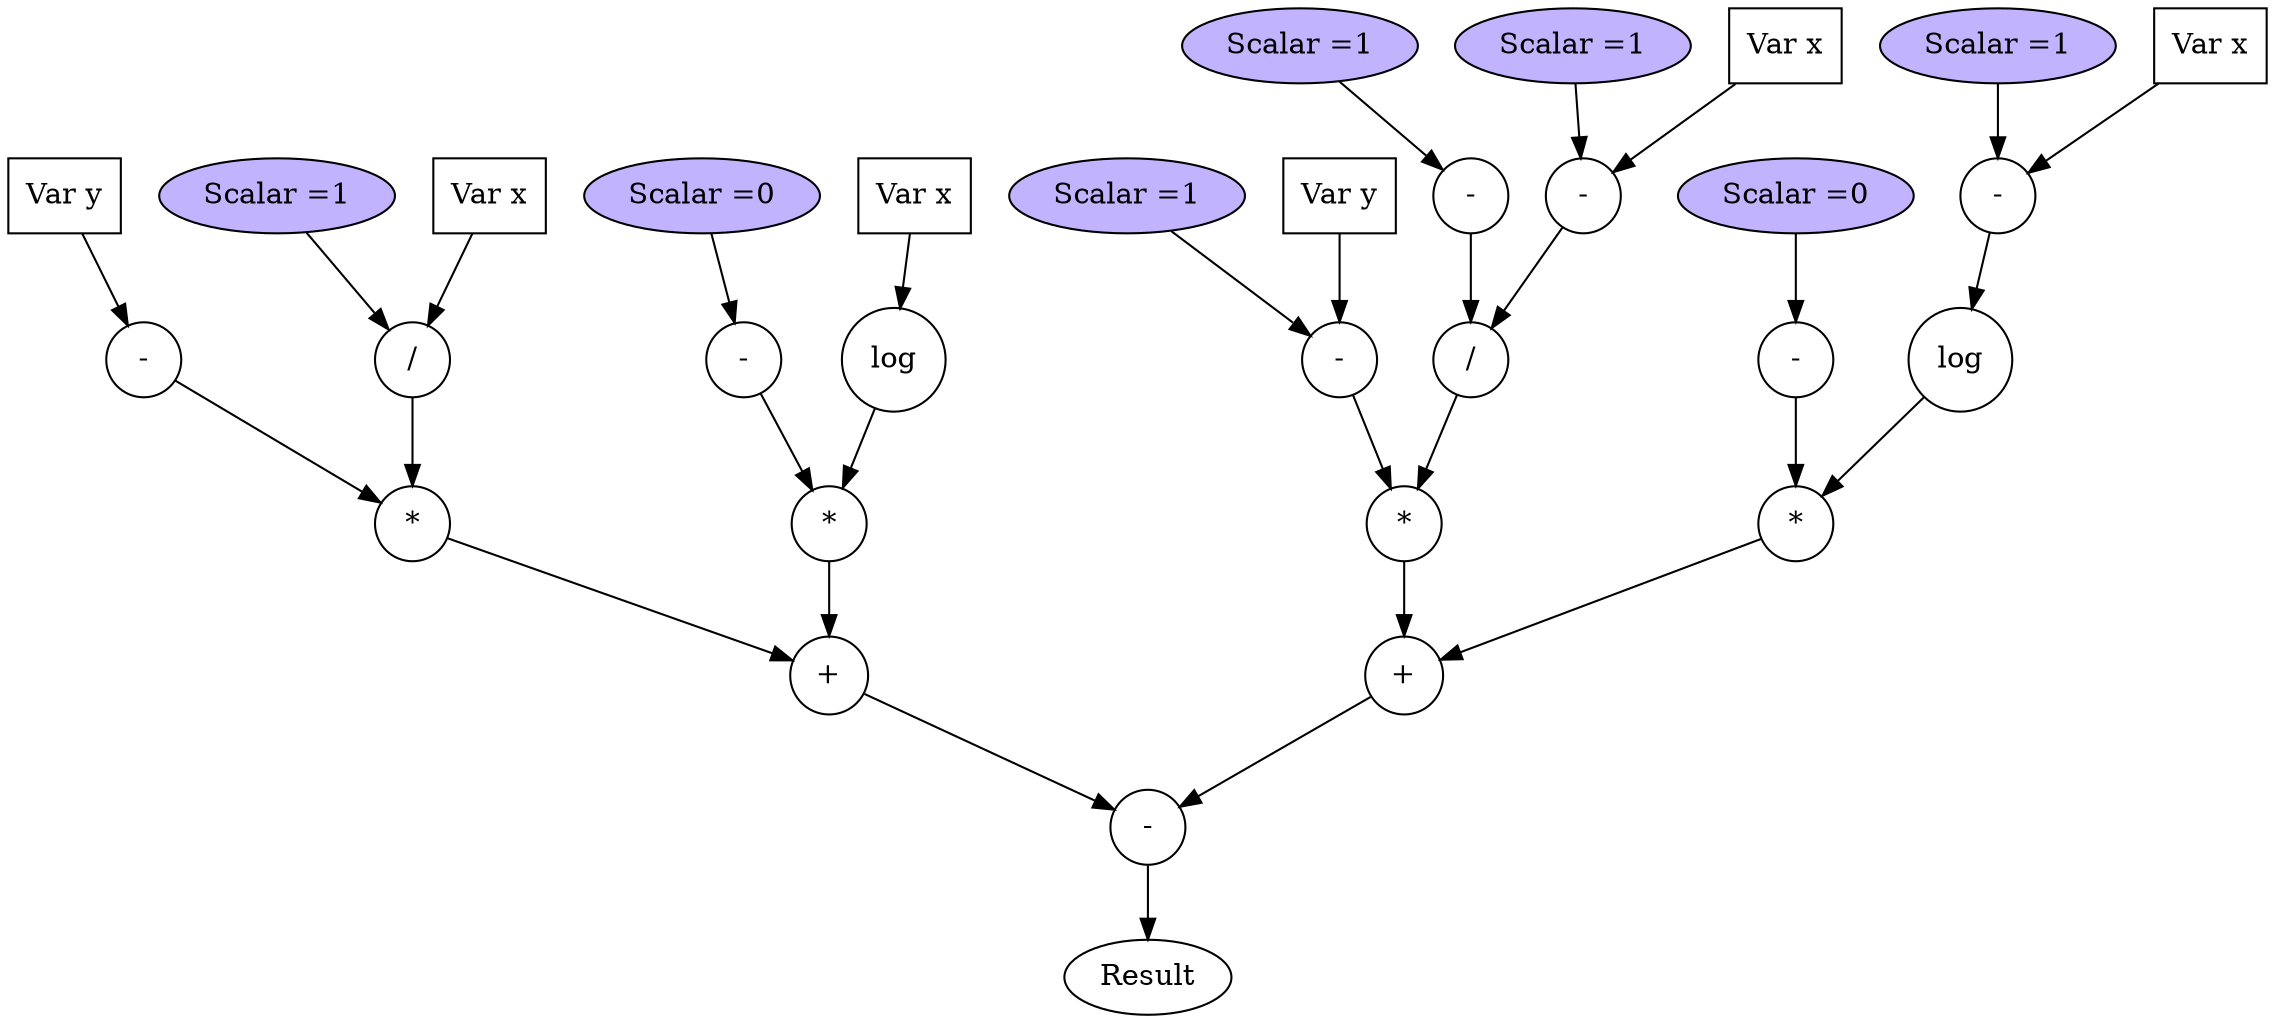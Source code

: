 digraph crossentropy_1{
	1 [label="-", shape=circle];
	2 [label="+", shape=circle];
	3 [label="*", shape=circle];
	4 [label="-", shape=circle];
	5 [label="Var y", shape=box];
	6 [label="/", shape=circle];
	7 [label="Scalar =1", style="filled", fillcolor=".7 .3 1.0"];
	8 [label="Var x", shape=box];
	9 [label="*", shape=circle];
	10 [label="-", shape=circle];
	11 [label="Scalar =0", style="filled", fillcolor=".7 .3 1.0"];
	12 [label="log", shape=circle];
	13 [label="Var x", shape=box];
	14 [label="+", shape=circle];
	15 [label="*", shape=circle];
	16 [label="-", shape=circle];
	17 [label="Scalar =1", style="filled", fillcolor=".7 .3 1.0"];
	18 [label="Var y", shape=box];
	19 [label="/", shape=circle];
	20 [label="-", shape=circle];
	21 [label="Scalar =1", style="filled", fillcolor=".7 .3 1.0"];
	22 [label="-", shape=circle];
	23 [label="Scalar =1", style="filled", fillcolor=".7 .3 1.0"];
	24 [label="Var x", shape=box];
	25 [label="*", shape=circle];
	26 [label="-", shape=circle];
	27 [label="Scalar =0", style="filled", fillcolor=".7 .3 1.0"];
	28 [label="log", shape=circle];
	29 [label="-", shape=circle];
	30 [label="Scalar =1", style="filled", fillcolor=".7 .3 1.0"];
	31 [label="Var x", shape=box];
	1 -> Result ;
	2 -> 1;
	14 -> 1;
	3 -> 2;
	9 -> 2;
	4 -> 3;
	6 -> 3;
	5 -> 4;
	7 -> 6;
	8 -> 6;
	10 -> 9;
	12 -> 9;
	11 -> 10;
	13 -> 12;
	15 -> 14;
	25 -> 14;
	16 -> 15;
	19 -> 15;
	17 -> 16;
	18 -> 16;
	20 -> 19;
	22 -> 19;
	21 -> 20;
	23 -> 22;
	24 -> 22;
	26 -> 25;
	28 -> 25;
	27 -> 26;
	29 -> 28;
	30 -> 29;
	31 -> 29;
}